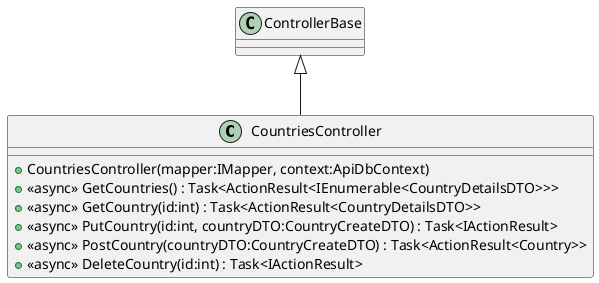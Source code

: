 @startuml
class CountriesController {
    + CountriesController(mapper:IMapper, context:ApiDbContext)
    + <<async>> GetCountries() : Task<ActionResult<IEnumerable<CountryDetailsDTO>>>
    + <<async>> GetCountry(id:int) : Task<ActionResult<CountryDetailsDTO>>
    + <<async>> PutCountry(id:int, countryDTO:CountryCreateDTO) : Task<IActionResult>
    + <<async>> PostCountry(countryDTO:CountryCreateDTO) : Task<ActionResult<Country>>
    + <<async>> DeleteCountry(id:int) : Task<IActionResult>
}
ControllerBase <|-- CountriesController
@enduml
